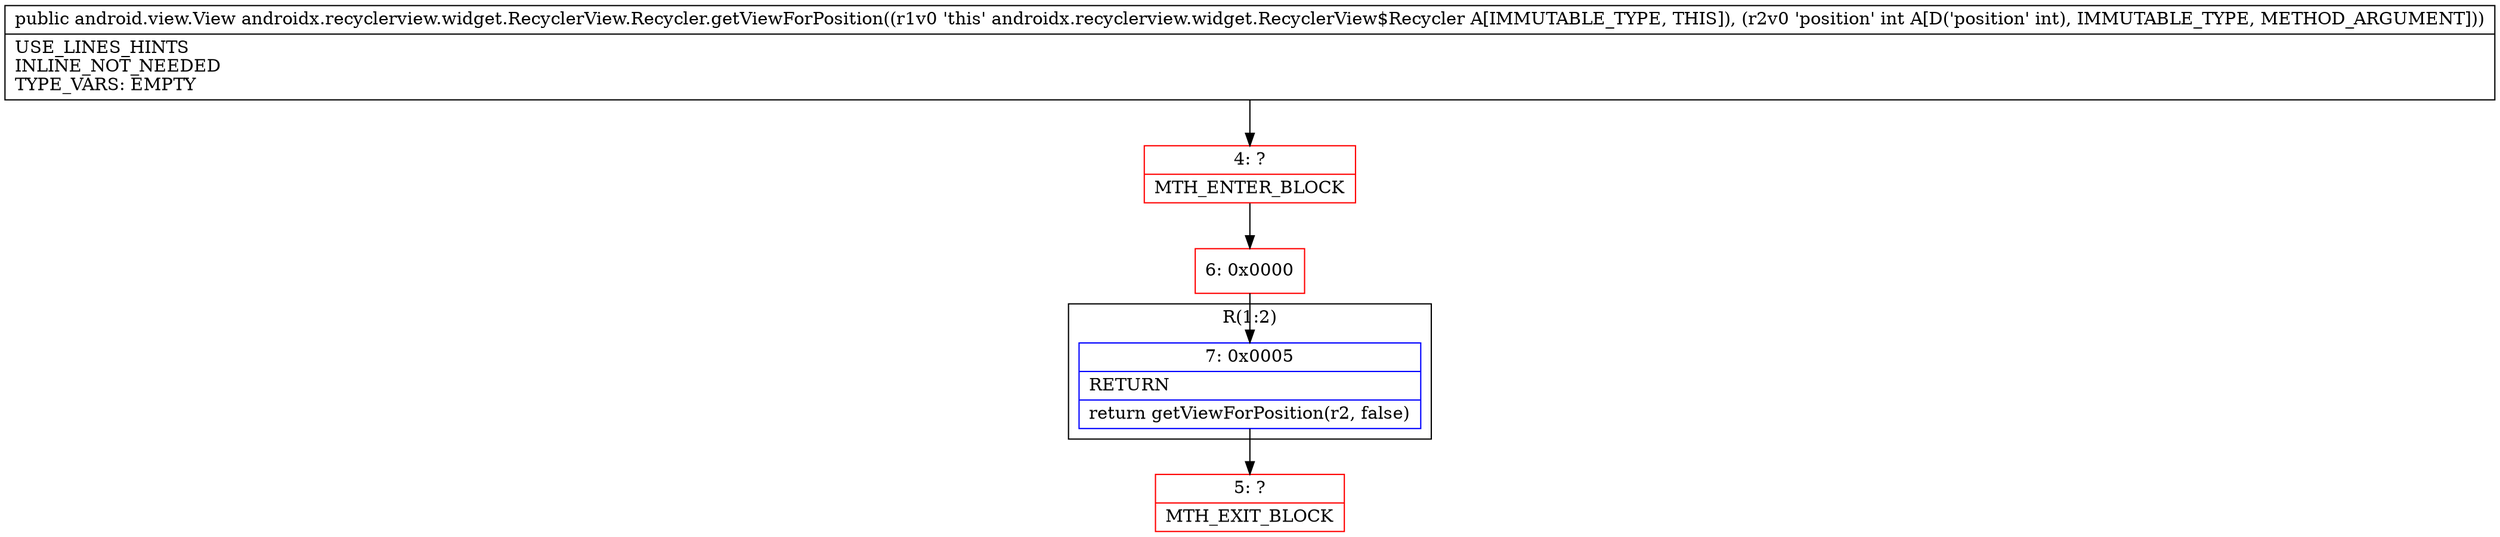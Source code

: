 digraph "CFG forandroidx.recyclerview.widget.RecyclerView.Recycler.getViewForPosition(I)Landroid\/view\/View;" {
subgraph cluster_Region_71334000 {
label = "R(1:2)";
node [shape=record,color=blue];
Node_7 [shape=record,label="{7\:\ 0x0005|RETURN\l|return getViewForPosition(r2, false)\l}"];
}
Node_4 [shape=record,color=red,label="{4\:\ ?|MTH_ENTER_BLOCK\l}"];
Node_6 [shape=record,color=red,label="{6\:\ 0x0000}"];
Node_5 [shape=record,color=red,label="{5\:\ ?|MTH_EXIT_BLOCK\l}"];
MethodNode[shape=record,label="{public android.view.View androidx.recyclerview.widget.RecyclerView.Recycler.getViewForPosition((r1v0 'this' androidx.recyclerview.widget.RecyclerView$Recycler A[IMMUTABLE_TYPE, THIS]), (r2v0 'position' int A[D('position' int), IMMUTABLE_TYPE, METHOD_ARGUMENT]))  | USE_LINES_HINTS\lINLINE_NOT_NEEDED\lTYPE_VARS: EMPTY\l}"];
MethodNode -> Node_4;Node_7 -> Node_5;
Node_4 -> Node_6;
Node_6 -> Node_7;
}

